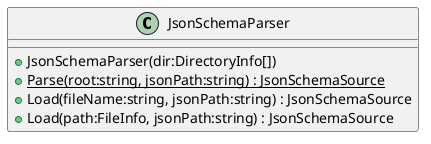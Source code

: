 @startuml
class JsonSchemaParser {
    + JsonSchemaParser(dir:DirectoryInfo[])
    + {static} Parse(root:string, jsonPath:string) : JsonSchemaSource
    + Load(fileName:string, jsonPath:string) : JsonSchemaSource
    + Load(path:FileInfo, jsonPath:string) : JsonSchemaSource
}
@enduml
